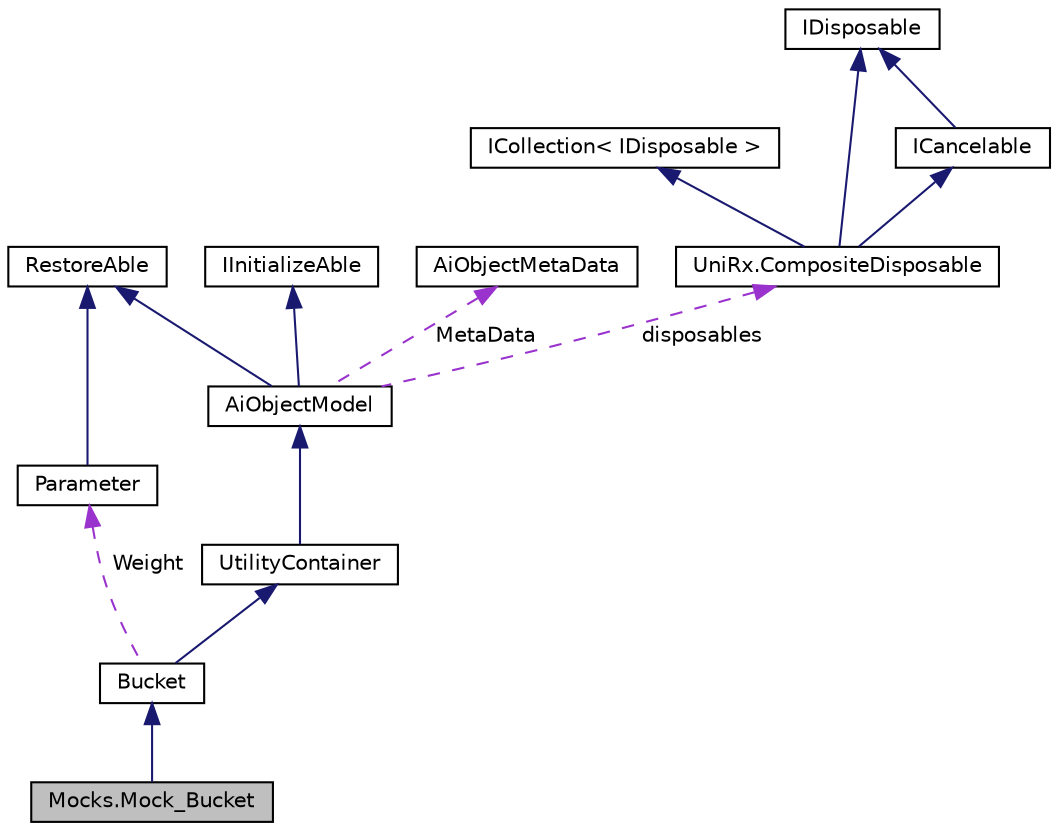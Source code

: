 digraph "Mocks.Mock_Bucket"
{
 // LATEX_PDF_SIZE
  edge [fontname="Helvetica",fontsize="10",labelfontname="Helvetica",labelfontsize="10"];
  node [fontname="Helvetica",fontsize="10",shape=record];
  Node1 [label="Mocks.Mock_Bucket",height=0.2,width=0.4,color="black", fillcolor="grey75", style="filled", fontcolor="black",tooltip=" "];
  Node2 -> Node1 [dir="back",color="midnightblue",fontsize="10",style="solid"];
  Node2 [label="Bucket",height=0.2,width=0.4,color="black", fillcolor="white", style="filled",URL="$class_bucket.html",tooltip=" "];
  Node3 -> Node2 [dir="back",color="midnightblue",fontsize="10",style="solid"];
  Node3 [label="UtilityContainer",height=0.2,width=0.4,color="black", fillcolor="white", style="filled",URL="$class_utility_container.html",tooltip=" "];
  Node4 -> Node3 [dir="back",color="midnightblue",fontsize="10",style="solid"];
  Node4 [label="AiObjectModel",height=0.2,width=0.4,color="black", fillcolor="white", style="filled",URL="$class_ai_object_model.html",tooltip=" "];
  Node5 -> Node4 [dir="back",color="midnightblue",fontsize="10",style="solid"];
  Node5 [label="RestoreAble",height=0.2,width=0.4,color="black", fillcolor="white", style="filled",URL="$class_restore_able.html",tooltip=" "];
  Node6 -> Node4 [dir="back",color="midnightblue",fontsize="10",style="solid"];
  Node6 [label="IInitializeAble",height=0.2,width=0.4,color="black", fillcolor="white", style="filled",tooltip=" "];
  Node7 -> Node4 [dir="back",color="darkorchid3",fontsize="10",style="dashed",label=" MetaData" ];
  Node7 [label="AiObjectMetaData",height=0.2,width=0.4,color="black", fillcolor="white", style="filled",tooltip=" "];
  Node8 -> Node4 [dir="back",color="darkorchid3",fontsize="10",style="dashed",label=" disposables" ];
  Node8 [label="UniRx.CompositeDisposable",height=0.2,width=0.4,color="black", fillcolor="white", style="filled",URL="$class_uni_rx_1_1_composite_disposable.html",tooltip=" "];
  Node9 -> Node8 [dir="back",color="midnightblue",fontsize="10",style="solid"];
  Node9 [label="ICollection\< IDisposable \>",height=0.2,width=0.4,color="black", fillcolor="white", style="filled",tooltip=" "];
  Node10 -> Node8 [dir="back",color="midnightblue",fontsize="10",style="solid"];
  Node10 [label="IDisposable",height=0.2,width=0.4,color="black", fillcolor="white", style="filled",tooltip=" "];
  Node11 -> Node8 [dir="back",color="midnightblue",fontsize="10",style="solid"];
  Node11 [label="ICancelable",height=0.2,width=0.4,color="black", fillcolor="white", style="filled",URL="$interface_uni_rx_1_1_i_cancelable.html",tooltip=" "];
  Node10 -> Node11 [dir="back",color="midnightblue",fontsize="10",style="solid"];
  Node12 -> Node2 [dir="back",color="darkorchid3",fontsize="10",style="dashed",label=" Weight" ];
  Node12 [label="Parameter",height=0.2,width=0.4,color="black", fillcolor="white", style="filled",URL="$class_parameter.html",tooltip=" "];
  Node5 -> Node12 [dir="back",color="midnightblue",fontsize="10",style="solid"];
}
